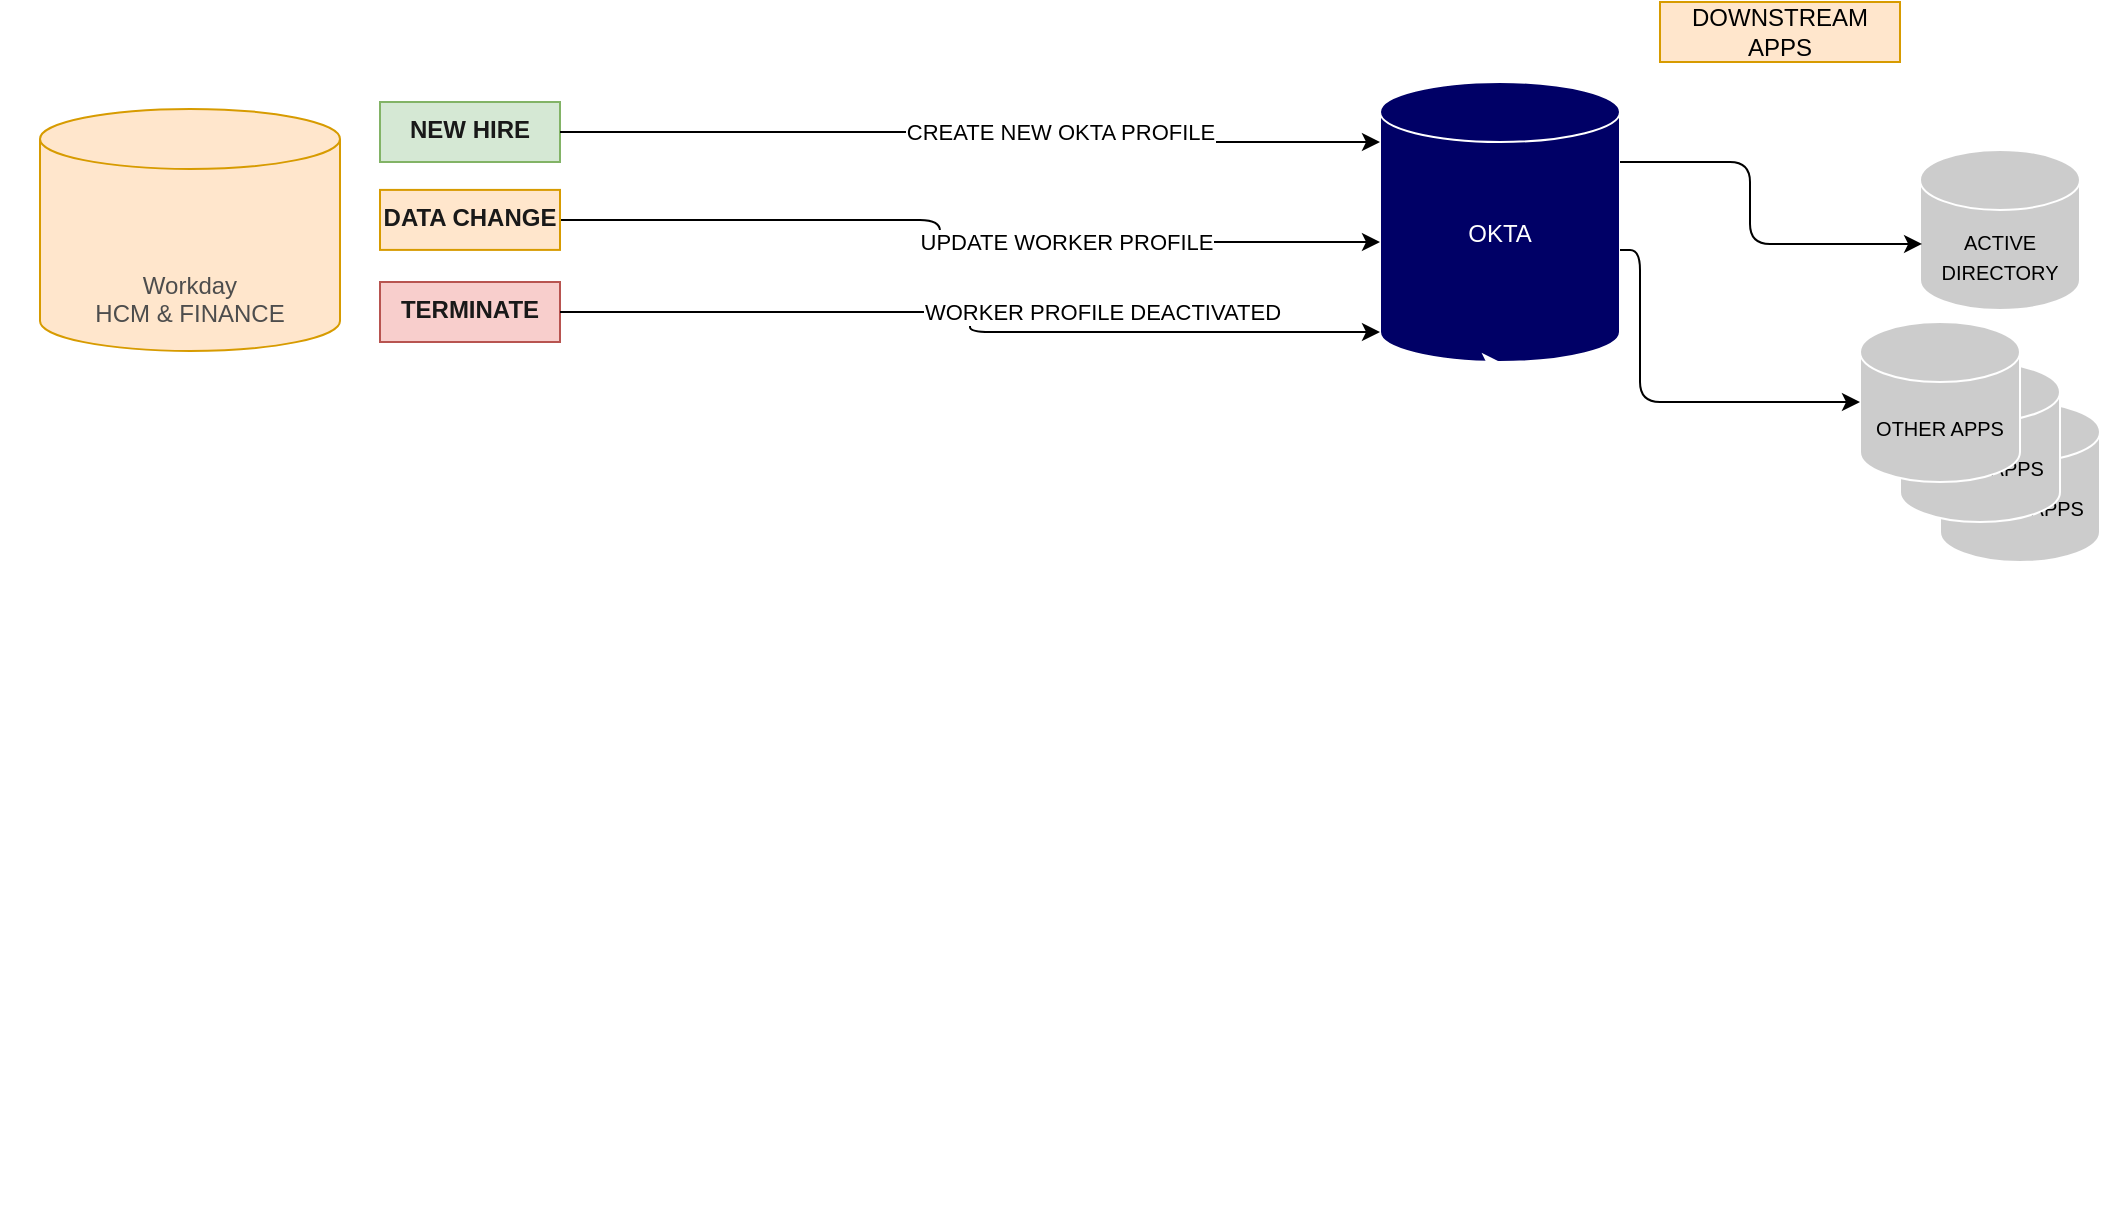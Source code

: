 <mxfile version="24.3.1" type="github">
  <diagram name="Page-1" id="XzqM8-vw0jxmQeB4U7DF">
    <mxGraphModel dx="1434" dy="772" grid="1" gridSize="10" guides="1" tooltips="1" connect="1" arrows="1" fold="1" page="1" pageScale="1" pageWidth="850" pageHeight="1100" math="0" shadow="0">
      <root>
        <mxCell id="0" />
        <mxCell id="1" parent="0" />
        <mxCell id="L11Zi6Myb81KrAo7cGtV-2" value="&lt;font style=&quot;font-size: 10px;&quot;&gt;OTHER APPS&lt;/font&gt;" style="shape=cylinder3;whiteSpace=wrap;html=1;boundedLbl=1;backgroundOutline=1;size=15;fillColor=#CCCCCC;strokeColor=#FFFFFF;" parent="1" vertex="1">
          <mxGeometry x="990" y="290" width="80" height="80" as="geometry" />
        </mxCell>
        <mxCell id="L11Zi6Myb81KrAo7cGtV-1" value="&lt;font style=&quot;font-size: 10px;&quot;&gt;OTHER APPS&lt;/font&gt;" style="shape=cylinder3;whiteSpace=wrap;html=1;boundedLbl=1;backgroundOutline=1;size=15;fillColor=#CCCCCC;strokeColor=#FFFFFF;" parent="1" vertex="1">
          <mxGeometry x="970" y="270" width="80" height="80" as="geometry" />
        </mxCell>
        <mxCell id="ineW9E7MuL8HfUcgkZqa-1" value="&lt;div&gt;&lt;font color=&quot;#4d4d4d&quot;&gt;&lt;br&gt;&lt;/font&gt;&lt;/div&gt;&lt;div&gt;&lt;font color=&quot;#4d4d4d&quot;&gt;&lt;br&gt;&lt;/font&gt;&lt;/div&gt;&lt;font color=&quot;#4d4d4d&quot;&gt;&lt;div&gt;&lt;font color=&quot;#4d4d4d&quot;&gt;&lt;br&gt;&lt;/font&gt;&lt;/div&gt;Workday&lt;/font&gt;&lt;div&gt;&lt;font color=&quot;#4d4d4d&quot;&gt;HCM &amp;amp; FINANCE&lt;/font&gt;&lt;/div&gt;" style="shape=cylinder3;whiteSpace=wrap;html=1;boundedLbl=1;backgroundOutline=1;size=15;fillColor=#ffe6cc;strokeColor=#d79b00;" parent="1" vertex="1">
          <mxGeometry x="40" y="143.45" width="150" height="121" as="geometry" />
        </mxCell>
        <mxCell id="ineW9E7MuL8HfUcgkZqa-2" value="" style="shape=image;verticalLabelPosition=bottom;labelBackgroundColor=default;verticalAlign=top;aspect=fixed;imageAspect=0;image=https://upload.wikimedia.org/wikipedia/commons/thumb/3/3b/Workday_Logo.png/1280px-Workday_Logo.png;" parent="1" vertex="1">
          <mxGeometry x="75" y="182.45" width="90" height="34.95" as="geometry" />
        </mxCell>
        <mxCell id="ineW9E7MuL8HfUcgkZqa-3" value="OKTA&lt;div&gt;&lt;br&gt;&lt;/div&gt;" style="shape=cylinder3;whiteSpace=wrap;html=1;boundedLbl=1;backgroundOutline=1;size=15;fillColor=#000066;fontColor=#ffffff;strokeColor=#FFFFFF;" parent="1" vertex="1">
          <mxGeometry x="710" y="130" width="120" height="140" as="geometry" />
        </mxCell>
        <mxCell id="ineW9E7MuL8HfUcgkZqa-4" value="&lt;h1 style=&quot;box-sizing: inherit; margin: 0px 0px 23px; color: rgb(25, 25, 25); line-height: 1.2; font-family: &amp;quot;Aeonik Regular&amp;quot;, Helvetica, Arial, sans-serif; font-style: normal; font-variant-ligatures: normal; font-variant-caps: normal; letter-spacing: normal; orphans: 2; text-align: start; text-indent: 0px; text-transform: none; widows: 2; word-spacing: 0px; -webkit-text-stroke-width: 0px; white-space: normal; background-color: rgb(255, 255, 255); text-decoration-thickness: initial; text-decoration-style: initial; text-decoration-color: initial; font-size: 23px;&quot;&gt;&lt;font style=&quot;font-size: 23px;&quot;&gt;Incremental imports&lt;/font&gt;&lt;/h1&gt;" style="text;whiteSpace=wrap;html=1;" parent="1" vertex="1">
          <mxGeometry x="75" y="510" width="230" height="50" as="geometry" />
        </mxCell>
        <mxCell id="ineW9E7MuL8HfUcgkZqa-5" value="&lt;span style=&quot;color: rgb(25, 25, 25); font-family: &amp;quot;Aeonik Regular&amp;quot;, Helvetica, Arial, sans-serif; font-size: 17px; font-style: normal; font-variant-ligatures: normal; font-variant-caps: normal; letter-spacing: normal; orphans: 2; text-indent: 0px; text-transform: none; widows: 2; word-spacing: 0px; -webkit-text-stroke-width: 0px; white-space: normal; text-decoration-thickness: initial; text-decoration-style: initial; text-decoration-color: initial; float: none; display: inline !important;&quot;&gt;Today&lt;/span&gt;" style="text;whiteSpace=wrap;html=1;fillColor=#CCFFCC;strokeColor=#82b366;fontStyle=1;align=center;" parent="1" vertex="1">
          <mxGeometry x="285" y="600" width="90" height="30" as="geometry" />
        </mxCell>
        <mxCell id="ineW9E7MuL8HfUcgkZqa-6" value="&lt;span style=&quot;color: rgb(25, 25, 25); font-family: &amp;quot;Aeonik Regular&amp;quot;, Helvetica, Arial, sans-serif; font-size: 17px; font-style: normal; font-variant-ligatures: normal; font-variant-caps: normal; letter-spacing: normal; orphans: 2; text-align: left; text-indent: 0px; text-transform: none; widows: 2; word-spacing: 0px; -webkit-text-stroke-width: 0px; white-space: normal; text-decoration-thickness: initial; text-decoration-style: initial; text-decoration-color: initial; float: none; display: inline !important;&quot;&gt;Pre-Start interval set to 10 days&lt;/span&gt;" style="text;whiteSpace=wrap;html=1;fillColor=#eeeeee;strokeColor=#36393d;fontStyle=1" parent="1" vertex="1">
          <mxGeometry x="75" y="560" width="540" height="30" as="geometry" />
        </mxCell>
        <mxCell id="ineW9E7MuL8HfUcgkZqa-7" value="&lt;span style=&quot;color: rgb(25, 25, 25); font-family: &amp;quot;Aeonik Regular&amp;quot;, Helvetica, Arial, sans-serif; font-size: 17px; font-style: normal; font-variant-ligatures: normal; font-variant-caps: normal; letter-spacing: normal; orphans: 2; text-indent: 0px; text-transform: none; widows: 2; word-spacing: 0px; -webkit-text-stroke-width: 0px; white-space: normal; text-decoration-thickness: initial; text-decoration-style: initial; text-decoration-color: initial; float: none; display: inline !important;&quot;&gt;Last import&amp;nbsp;&lt;/span&gt;&lt;div&gt;&lt;span style=&quot;color: rgb(25, 25, 25); font-family: &amp;quot;Aeonik Regular&amp;quot;, Helvetica, Arial, sans-serif; font-size: 17px; font-style: normal; font-variant-ligatures: normal; font-variant-caps: normal; letter-spacing: normal; orphans: 2; text-indent: 0px; text-transform: none; widows: 2; word-spacing: 0px; -webkit-text-stroke-width: 0px; white-space: normal; background-color: rgb(255, 255, 255); text-decoration-thickness: initial; text-decoration-style: initial; text-decoration-color: initial; float: none; display: inline !important;&quot;&gt;&lt;br&gt;&lt;/span&gt;&lt;/div&gt;&lt;div&gt;&lt;span style=&quot;color: rgb(25, 25, 25); font-family: &amp;quot;Aeonik Regular&amp;quot;, Helvetica, Arial, sans-serif; font-size: 17px; font-style: normal; font-variant-ligatures: normal; font-variant-caps: normal; letter-spacing: normal; orphans: 2; text-indent: 0px; text-transform: none; widows: 2; word-spacing: 0px; -webkit-text-stroke-width: 0px; white-space: normal; background-color: rgb(255, 255, 255); text-decoration-thickness: initial; text-decoration-style: initial; text-decoration-color: initial; float: none; display: inline !important;&quot;&gt;January 7th&lt;/span&gt;&lt;/div&gt;" style="text;whiteSpace=wrap;html=1;fillColor=#ffe6cc;strokeColor=#d79b00;align=center;fontStyle=1" parent="1" vertex="1">
          <mxGeometry x="75" y="600" width="110" height="30" as="geometry" />
        </mxCell>
        <mxCell id="ineW9E7MuL8HfUcgkZqa-8" value="&lt;div style=&quot;text-align: center;&quot;&gt;&lt;span style=&quot;background-color: initial; font-size: 17px;&quot;&gt;&lt;font face=&quot;Aeonik Regular, Helvetica, Arial, sans-serif&quot; color=&quot;#191919&quot;&gt;January 10th&lt;/font&gt;&lt;/span&gt;&lt;/div&gt;" style="text;whiteSpace=wrap;html=1;" parent="1" vertex="1">
          <mxGeometry x="263.51" y="480" width="120" height="30" as="geometry" />
        </mxCell>
        <mxCell id="ineW9E7MuL8HfUcgkZqa-9" value="&lt;font color=&quot;#191919&quot; face=&quot;Aeonik Regular, Helvetica, Arial, sans-serif&quot;&gt;&lt;span style=&quot;font-size: 17px;&quot;&gt;Future Date&lt;/span&gt;&lt;/font&gt;" style="text;whiteSpace=wrap;html=1;fillColor=#99FFFF;strokeColor=#82b366;fontStyle=1" parent="1" vertex="1">
          <mxGeometry x="515" y="600" width="100" height="30" as="geometry" />
        </mxCell>
        <mxCell id="ineW9E7MuL8HfUcgkZqa-10" value="&lt;div style=&quot;text-align: center;&quot;&gt;&lt;span style=&quot;background-color: initial; font-size: 17px;&quot;&gt;&lt;font face=&quot;Aeonik Regular, Helvetica, Arial, sans-serif&quot; color=&quot;#191919&quot;&gt;January 17th&lt;/font&gt;&lt;/span&gt;&lt;/div&gt;" style="text;whiteSpace=wrap;html=1;" parent="1" vertex="1">
          <mxGeometry x="512" y="630" width="120" height="20" as="geometry" />
        </mxCell>
        <mxCell id="ineW9E7MuL8HfUcgkZqa-12" value="" style="shape=curlyBracket;whiteSpace=wrap;html=1;rounded=1;flipH=1;labelPosition=right;verticalLabelPosition=middle;align=left;verticalAlign=middle;rotation=90;" parent="1" vertex="1">
          <mxGeometry x="369.2" y="429.89" width="14.31" height="425" as="geometry" />
        </mxCell>
        <mxCell id="p3hvdUpW7HJqdY0qBlRM-1" value="&lt;font style=&quot;font-size: 15px;&quot;&gt;&lt;b&gt;Run Today&lt;/b&gt;&lt;/font&gt;" style="text;html=1;align=center;verticalAlign=middle;whiteSpace=wrap;rounded=0;" parent="1" vertex="1">
          <mxGeometry x="240" y="650" width="90" height="30" as="geometry" />
        </mxCell>
        <mxCell id="p3hvdUpW7HJqdY0qBlRM-2" style="edgeStyle=orthogonalEdgeStyle;rounded=1;orthogonalLoop=1;jettySize=auto;html=1;exitX=0.1;exitY=0.5;exitDx=0;exitDy=0;exitPerimeter=0;entryX=0.5;entryY=1;entryDx=0;entryDy=0;entryPerimeter=0;curved=0;strokeColor=#FFFFFF;" parent="1" source="ineW9E7MuL8HfUcgkZqa-12" target="ineW9E7MuL8HfUcgkZqa-3" edge="1">
          <mxGeometry relative="1" as="geometry">
            <Array as="points">
              <mxPoint x="376" y="670" />
              <mxPoint x="760" y="670" />
            </Array>
          </mxGeometry>
        </mxCell>
        <mxCell id="0bz6MiMw572WCOq6uDcL-2" value="&lt;font size=&quot;1&quot; face=&quot;Aeonik Regular, Helvetica, Arial, sans-serif&quot; color=&quot;#191919&quot;&gt;&lt;b style=&quot;font-size: 12px;&quot;&gt;NEW HIRE&lt;/b&gt;&lt;/font&gt;" style="text;whiteSpace=wrap;html=1;fillColor=#d5e8d4;strokeColor=#82b366;align=center;" parent="1" vertex="1">
          <mxGeometry x="210" y="140" width="90" height="30" as="geometry" />
        </mxCell>
        <mxCell id="0bz6MiMw572WCOq6uDcL-3" style="edgeStyle=orthogonalEdgeStyle;rounded=1;orthogonalLoop=1;jettySize=auto;html=1;entryX=0;entryY=0;entryDx=0;entryDy=30;entryPerimeter=0;curved=0;" parent="1" source="0bz6MiMw572WCOq6uDcL-2" target="ineW9E7MuL8HfUcgkZqa-3" edge="1">
          <mxGeometry relative="1" as="geometry" />
        </mxCell>
        <mxCell id="0bz6MiMw572WCOq6uDcL-11" value="CREATE NEW OKTA PROFILE" style="edgeLabel;html=1;align=center;verticalAlign=middle;resizable=0;points=[];" parent="0bz6MiMw572WCOq6uDcL-3" vertex="1" connectable="0">
          <mxGeometry x="0.435" y="-3" relative="1" as="geometry">
            <mxPoint x="-43" y="-8" as="offset" />
          </mxGeometry>
        </mxCell>
        <mxCell id="0bz6MiMw572WCOq6uDcL-4" value="&lt;font style=&quot;font-size: 10px;&quot;&gt;ACTIVE DIRECTORY&lt;/font&gt;" style="shape=cylinder3;whiteSpace=wrap;html=1;boundedLbl=1;backgroundOutline=1;size=15;fillColor=#CCCCCC;strokeColor=#FFFFFF;" parent="1" vertex="1">
          <mxGeometry x="980" y="163.95" width="80" height="80" as="geometry" />
        </mxCell>
        <mxCell id="0bz6MiMw572WCOq6uDcL-5" value="DOWNSTREAM APPS" style="text;html=1;align=center;verticalAlign=middle;whiteSpace=wrap;rounded=0;fillColor=#ffe6cc;strokeColor=#d79b00;" parent="1" vertex="1">
          <mxGeometry x="850" y="90" width="120" height="30" as="geometry" />
        </mxCell>
        <mxCell id="0bz6MiMw572WCOq6uDcL-6" style="edgeStyle=orthogonalEdgeStyle;rounded=1;orthogonalLoop=1;jettySize=auto;html=1;entryX=0.013;entryY=0.588;entryDx=0;entryDy=0;entryPerimeter=0;curved=0;" parent="1" source="ineW9E7MuL8HfUcgkZqa-3" target="0bz6MiMw572WCOq6uDcL-4" edge="1">
          <mxGeometry relative="1" as="geometry">
            <Array as="points">
              <mxPoint x="895" y="170" />
              <mxPoint x="895" y="211" />
            </Array>
          </mxGeometry>
        </mxCell>
        <mxCell id="0bz6MiMw572WCOq6uDcL-7" value="&lt;font style=&quot;font-size: 10px;&quot;&gt;OTHER APPS&lt;/font&gt;" style="shape=cylinder3;whiteSpace=wrap;html=1;boundedLbl=1;backgroundOutline=1;size=15;fillColor=#CCCCCC;strokeColor=#FFFFFF;" parent="1" vertex="1">
          <mxGeometry x="950" y="250" width="80" height="80" as="geometry" />
        </mxCell>
        <mxCell id="0bz6MiMw572WCOq6uDcL-8" style="edgeStyle=orthogonalEdgeStyle;rounded=1;orthogonalLoop=1;jettySize=auto;html=1;entryX=0;entryY=0.5;entryDx=0;entryDy=0;entryPerimeter=0;curved=0;" parent="1" source="ineW9E7MuL8HfUcgkZqa-3" target="0bz6MiMw572WCOq6uDcL-7" edge="1">
          <mxGeometry relative="1" as="geometry">
            <Array as="points">
              <mxPoint x="840" y="214" />
              <mxPoint x="840" y="290" />
            </Array>
          </mxGeometry>
        </mxCell>
        <mxCell id="0bz6MiMw572WCOq6uDcL-12" style="edgeStyle=orthogonalEdgeStyle;rounded=1;orthogonalLoop=1;jettySize=auto;html=1;exitX=1;exitY=0.5;exitDx=0;exitDy=0;curved=0;" parent="1" source="0bz6MiMw572WCOq6uDcL-9" target="ineW9E7MuL8HfUcgkZqa-3" edge="1">
          <mxGeometry relative="1" as="geometry">
            <Array as="points">
              <mxPoint x="490" y="199" />
              <mxPoint x="490" y="210" />
            </Array>
          </mxGeometry>
        </mxCell>
        <mxCell id="0bz6MiMw572WCOq6uDcL-13" value="UPDATE WORKER PROFILE" style="edgeLabel;html=1;align=center;verticalAlign=middle;resizable=0;points=[];" parent="0bz6MiMw572WCOq6uDcL-12" vertex="1" connectable="0">
          <mxGeometry x="0.254" relative="1" as="geometry">
            <mxPoint as="offset" />
          </mxGeometry>
        </mxCell>
        <mxCell id="0bz6MiMw572WCOq6uDcL-9" value="&lt;font size=&quot;1&quot; face=&quot;Aeonik Regular, Helvetica, Arial, sans-serif&quot; color=&quot;#191919&quot;&gt;&lt;b style=&quot;font-size: 12px;&quot;&gt;DATA CHANGE&lt;/b&gt;&lt;/font&gt;" style="text;whiteSpace=wrap;html=1;fillColor=#ffe6cc;strokeColor=#d79b00;align=center;" parent="1" vertex="1">
          <mxGeometry x="210" y="183.95" width="90" height="30" as="geometry" />
        </mxCell>
        <mxCell id="0bz6MiMw572WCOq6uDcL-14" value="&lt;font size=&quot;1&quot; face=&quot;Aeonik Regular, Helvetica, Arial, sans-serif&quot; color=&quot;#191919&quot;&gt;&lt;b style=&quot;font-size: 12px;&quot;&gt;TERMINATE&lt;/b&gt;&lt;/font&gt;" style="text;whiteSpace=wrap;html=1;fillColor=#f8cecc;strokeColor=#b85450;align=center;" parent="1" vertex="1">
          <mxGeometry x="210" y="230" width="90" height="30" as="geometry" />
        </mxCell>
        <mxCell id="0bz6MiMw572WCOq6uDcL-15" style="edgeStyle=orthogonalEdgeStyle;rounded=1;orthogonalLoop=1;jettySize=auto;html=1;entryX=0;entryY=1;entryDx=0;entryDy=-15;entryPerimeter=0;curved=0;" parent="1" source="0bz6MiMw572WCOq6uDcL-14" target="ineW9E7MuL8HfUcgkZqa-3" edge="1">
          <mxGeometry relative="1" as="geometry" />
        </mxCell>
        <mxCell id="0bz6MiMw572WCOq6uDcL-16" value="WORKER PROFILE DEACTIVATED" style="edgeLabel;html=1;align=center;verticalAlign=middle;resizable=0;points=[];" parent="0bz6MiMw572WCOq6uDcL-15" vertex="1" connectable="0">
          <mxGeometry x="0.338" y="-1" relative="1" as="geometry">
            <mxPoint y="-11" as="offset" />
          </mxGeometry>
        </mxCell>
        <mxCell id="K2FFWYvcq-WSNDG9h1Q7-1" value="" style="rounded=1;whiteSpace=wrap;html=1;strokeColor=none;fillColor=#FFFFFF;" vertex="1" parent="1">
          <mxGeometry x="20" y="460" width="830" height="240" as="geometry" />
        </mxCell>
      </root>
    </mxGraphModel>
  </diagram>
</mxfile>
